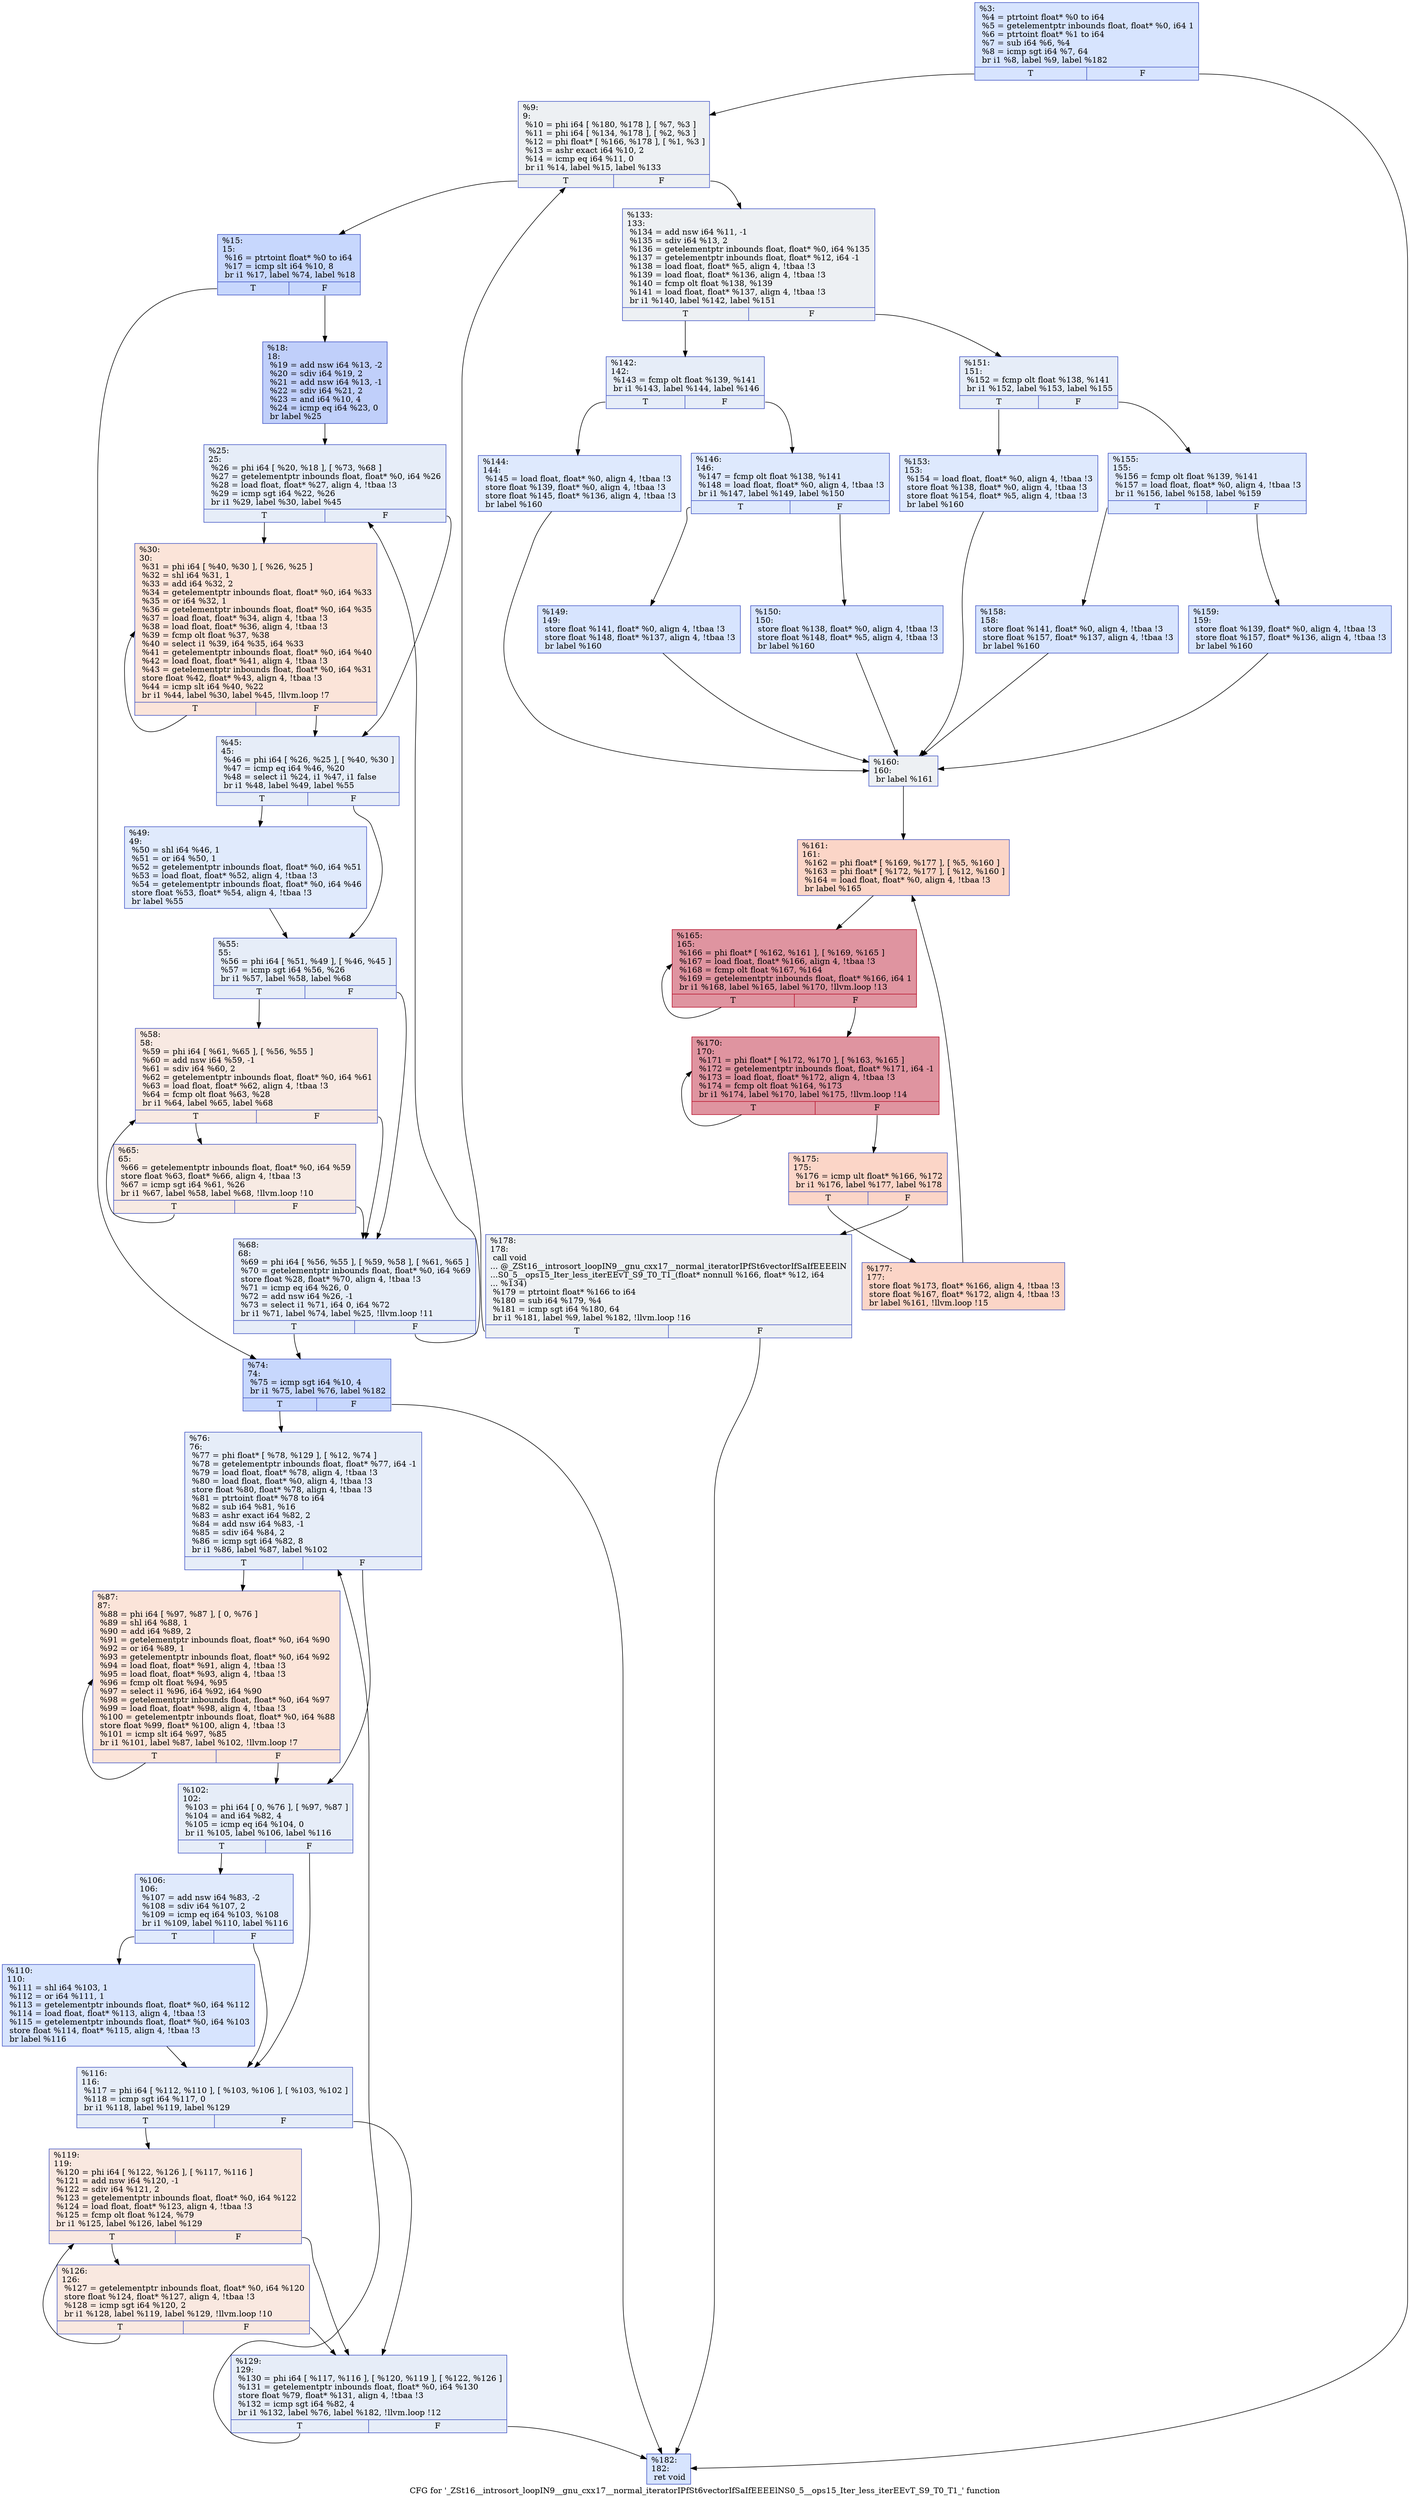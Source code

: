 digraph "CFG for '_ZSt16__introsort_loopIN9__gnu_cxx17__normal_iteratorIPfSt6vectorIfSaIfEEEElNS0_5__ops15_Iter_less_iterEEvT_S9_T0_T1_' function" {
	label="CFG for '_ZSt16__introsort_loopIN9__gnu_cxx17__normal_iteratorIPfSt6vectorIfSaIfEEEElNS0_5__ops15_Iter_less_iterEEvT_S9_T0_T1_' function";

	Node0x5635737c4430 [shape=record,color="#3d50c3ff", style=filled, fillcolor="#a5c3fe70",label="{%3:\l  %4 = ptrtoint float* %0 to i64\l  %5 = getelementptr inbounds float, float* %0, i64 1\l  %6 = ptrtoint float* %1 to i64\l  %7 = sub i64 %6, %4\l  %8 = icmp sgt i64 %7, 64\l  br i1 %8, label %9, label %182\l|{<s0>T|<s1>F}}"];
	Node0x5635737c4430:s0 -> Node0x5635737c4530;
	Node0x5635737c4430:s1 -> Node0x5635737c47b0;
	Node0x5635737c4530 [shape=record,color="#3d50c3ff", style=filled, fillcolor="#d6dce470",label="{%9:\l9:                                                \l  %10 = phi i64 [ %180, %178 ], [ %7, %3 ]\l  %11 = phi i64 [ %134, %178 ], [ %2, %3 ]\l  %12 = phi float* [ %166, %178 ], [ %1, %3 ]\l  %13 = ashr exact i64 %10, 2\l  %14 = icmp eq i64 %11, 0\l  br i1 %14, label %15, label %133\l|{<s0>T|<s1>F}}"];
	Node0x5635737c4530:s0 -> Node0x5635737c4c40;
	Node0x5635737c4530:s1 -> Node0x5635737c4cd0;
	Node0x5635737c4c40 [shape=record,color="#3d50c3ff", style=filled, fillcolor="#81a4fb70",label="{%15:\l15:                                               \l  %16 = ptrtoint float* %0 to i64\l  %17 = icmp slt i64 %10, 8\l  br i1 %17, label %74, label %18\l|{<s0>T|<s1>F}}"];
	Node0x5635737c4c40:s0 -> Node0x5635737c4eb0;
	Node0x5635737c4c40:s1 -> Node0x5635737c4f00;
	Node0x5635737c4f00 [shape=record,color="#3d50c3ff", style=filled, fillcolor="#7093f370",label="{%18:\l18:                                               \l  %19 = add nsw i64 %13, -2\l  %20 = sdiv i64 %19, 2\l  %21 = add nsw i64 %13, -1\l  %22 = sdiv i64 %21, 2\l  %23 = and i64 %10, 4\l  %24 = icmp eq i64 %23, 0\l  br label %25\l}"];
	Node0x5635737c4f00 -> Node0x5635737c5430;
	Node0x5635737c5430 [shape=record,color="#3d50c3ff", style=filled, fillcolor="#c7d7f070",label="{%25:\l25:                                               \l  %26 = phi i64 [ %20, %18 ], [ %73, %68 ]\l  %27 = getelementptr inbounds float, float* %0, i64 %26\l  %28 = load float, float* %27, align 4, !tbaa !3\l  %29 = icmp sgt i64 %22, %26\l  br i1 %29, label %30, label %45\l|{<s0>T|<s1>F}}"];
	Node0x5635737c5430:s0 -> Node0x5635737c57a0;
	Node0x5635737c5430:s1 -> Node0x5635737c5830;
	Node0x5635737c57a0 [shape=record,color="#3d50c3ff", style=filled, fillcolor="#f5c1a970",label="{%30:\l30:                                               \l  %31 = phi i64 [ %40, %30 ], [ %26, %25 ]\l  %32 = shl i64 %31, 1\l  %33 = add i64 %32, 2\l  %34 = getelementptr inbounds float, float* %0, i64 %33\l  %35 = or i64 %32, 1\l  %36 = getelementptr inbounds float, float* %0, i64 %35\l  %37 = load float, float* %34, align 4, !tbaa !3\l  %38 = load float, float* %36, align 4, !tbaa !3\l  %39 = fcmp olt float %37, %38\l  %40 = select i1 %39, i64 %35, i64 %33\l  %41 = getelementptr inbounds float, float* %0, i64 %40\l  %42 = load float, float* %41, align 4, !tbaa !3\l  %43 = getelementptr inbounds float, float* %0, i64 %31\l  store float %42, float* %43, align 4, !tbaa !3\l  %44 = icmp slt i64 %40, %22\l  br i1 %44, label %30, label %45, !llvm.loop !7\l|{<s0>T|<s1>F}}"];
	Node0x5635737c57a0:s0 -> Node0x5635737c57a0;
	Node0x5635737c57a0:s1 -> Node0x5635737c5830;
	Node0x5635737c5830 [shape=record,color="#3d50c3ff", style=filled, fillcolor="#c7d7f070",label="{%45:\l45:                                               \l  %46 = phi i64 [ %26, %25 ], [ %40, %30 ]\l  %47 = icmp eq i64 %46, %20\l  %48 = select i1 %24, i1 %47, i1 false\l  br i1 %48, label %49, label %55\l|{<s0>T|<s1>F}}"];
	Node0x5635737c5830:s0 -> Node0x5635737c6510;
	Node0x5635737c5830:s1 -> Node0x5635737c6560;
	Node0x5635737c6510 [shape=record,color="#3d50c3ff", style=filled, fillcolor="#b9d0f970",label="{%49:\l49:                                               \l  %50 = shl i64 %46, 1\l  %51 = or i64 %50, 1\l  %52 = getelementptr inbounds float, float* %0, i64 %51\l  %53 = load float, float* %52, align 4, !tbaa !3\l  %54 = getelementptr inbounds float, float* %0, i64 %46\l  store float %53, float* %54, align 4, !tbaa !3\l  br label %55\l}"];
	Node0x5635737c6510 -> Node0x5635737c6560;
	Node0x5635737c6560 [shape=record,color="#3d50c3ff", style=filled, fillcolor="#c7d7f070",label="{%55:\l55:                                               \l  %56 = phi i64 [ %51, %49 ], [ %46, %45 ]\l  %57 = icmp sgt i64 %56, %26\l  br i1 %57, label %58, label %68\l|{<s0>T|<s1>F}}"];
	Node0x5635737c6560:s0 -> Node0x5635737c6bb0;
	Node0x5635737c6560:s1 -> Node0x5635737c5520;
	Node0x5635737c6bb0 [shape=record,color="#3d50c3ff", style=filled, fillcolor="#efcebd70",label="{%58:\l58:                                               \l  %59 = phi i64 [ %61, %65 ], [ %56, %55 ]\l  %60 = add nsw i64 %59, -1\l  %61 = sdiv i64 %60, 2\l  %62 = getelementptr inbounds float, float* %0, i64 %61\l  %63 = load float, float* %62, align 4, !tbaa !3\l  %64 = fcmp olt float %63, %28\l  br i1 %64, label %65, label %68\l|{<s0>T|<s1>F}}"];
	Node0x5635737c6bb0:s0 -> Node0x5635737c6cb0;
	Node0x5635737c6bb0:s1 -> Node0x5635737c5520;
	Node0x5635737c6cb0 [shape=record,color="#3d50c3ff", style=filled, fillcolor="#eed0c070",label="{%65:\l65:                                               \l  %66 = getelementptr inbounds float, float* %0, i64 %59\l  store float %63, float* %66, align 4, !tbaa !3\l  %67 = icmp sgt i64 %61, %26\l  br i1 %67, label %58, label %68, !llvm.loop !10\l|{<s0>T|<s1>F}}"];
	Node0x5635737c6cb0:s0 -> Node0x5635737c6bb0;
	Node0x5635737c6cb0:s1 -> Node0x5635737c5520;
	Node0x5635737c5520 [shape=record,color="#3d50c3ff", style=filled, fillcolor="#c7d7f070",label="{%68:\l68:                                               \l  %69 = phi i64 [ %56, %55 ], [ %59, %58 ], [ %61, %65 ]\l  %70 = getelementptr inbounds float, float* %0, i64 %69\l  store float %28, float* %70, align 4, !tbaa !3\l  %71 = icmp eq i64 %26, 0\l  %72 = add nsw i64 %26, -1\l  %73 = select i1 %71, i64 0, i64 %72\l  br i1 %71, label %74, label %25, !llvm.loop !11\l|{<s0>T|<s1>F}}"];
	Node0x5635737c5520:s0 -> Node0x5635737c4eb0;
	Node0x5635737c5520:s1 -> Node0x5635737c5430;
	Node0x5635737c4eb0 [shape=record,color="#3d50c3ff", style=filled, fillcolor="#81a4fb70",label="{%74:\l74:                                               \l  %75 = icmp sgt i64 %10, 4\l  br i1 %75, label %76, label %182\l|{<s0>T|<s1>F}}"];
	Node0x5635737c4eb0:s0 -> Node0x5635737b7250;
	Node0x5635737c4eb0:s1 -> Node0x5635737c47b0;
	Node0x5635737b7250 [shape=record,color="#3d50c3ff", style=filled, fillcolor="#c7d7f070",label="{%76:\l76:                                               \l  %77 = phi float* [ %78, %129 ], [ %12, %74 ]\l  %78 = getelementptr inbounds float, float* %77, i64 -1\l  %79 = load float, float* %78, align 4, !tbaa !3\l  %80 = load float, float* %0, align 4, !tbaa !3\l  store float %80, float* %78, align 4, !tbaa !3\l  %81 = ptrtoint float* %78 to i64\l  %82 = sub i64 %81, %16\l  %83 = ashr exact i64 %82, 2\l  %84 = add nsw i64 %83, -1\l  %85 = sdiv i64 %84, 2\l  %86 = icmp sgt i64 %82, 8\l  br i1 %86, label %87, label %102\l|{<s0>T|<s1>F}}"];
	Node0x5635737b7250:s0 -> Node0x5635737c8ae0;
	Node0x5635737b7250:s1 -> Node0x5635737c8b30;
	Node0x5635737c8ae0 [shape=record,color="#3d50c3ff", style=filled, fillcolor="#f5c1a970",label="{%87:\l87:                                               \l  %88 = phi i64 [ %97, %87 ], [ 0, %76 ]\l  %89 = shl i64 %88, 1\l  %90 = add i64 %89, 2\l  %91 = getelementptr inbounds float, float* %0, i64 %90\l  %92 = or i64 %89, 1\l  %93 = getelementptr inbounds float, float* %0, i64 %92\l  %94 = load float, float* %91, align 4, !tbaa !3\l  %95 = load float, float* %93, align 4, !tbaa !3\l  %96 = fcmp olt float %94, %95\l  %97 = select i1 %96, i64 %92, i64 %90\l  %98 = getelementptr inbounds float, float* %0, i64 %97\l  %99 = load float, float* %98, align 4, !tbaa !3\l  %100 = getelementptr inbounds float, float* %0, i64 %88\l  store float %99, float* %100, align 4, !tbaa !3\l  %101 = icmp slt i64 %97, %85\l  br i1 %101, label %87, label %102, !llvm.loop !7\l|{<s0>T|<s1>F}}"];
	Node0x5635737c8ae0:s0 -> Node0x5635737c8ae0;
	Node0x5635737c8ae0:s1 -> Node0x5635737c8b30;
	Node0x5635737c8b30 [shape=record,color="#3d50c3ff", style=filled, fillcolor="#c7d7f070",label="{%102:\l102:                                              \l  %103 = phi i64 [ 0, %76 ], [ %97, %87 ]\l  %104 = and i64 %82, 4\l  %105 = icmp eq i64 %104, 0\l  br i1 %105, label %106, label %116\l|{<s0>T|<s1>F}}"];
	Node0x5635737c8b30:s0 -> Node0x5635737c9d90;
	Node0x5635737c8b30:s1 -> Node0x5635737c9de0;
	Node0x5635737c9d90 [shape=record,color="#3d50c3ff", style=filled, fillcolor="#b9d0f970",label="{%106:\l106:                                              \l  %107 = add nsw i64 %83, -2\l  %108 = sdiv i64 %107, 2\l  %109 = icmp eq i64 %103, %108\l  br i1 %109, label %110, label %116\l|{<s0>T|<s1>F}}"];
	Node0x5635737c9d90:s0 -> Node0x5635737ca090;
	Node0x5635737c9d90:s1 -> Node0x5635737c9de0;
	Node0x5635737ca090 [shape=record,color="#3d50c3ff", style=filled, fillcolor="#a5c3fe70",label="{%110:\l110:                                              \l  %111 = shl i64 %103, 1\l  %112 = or i64 %111, 1\l  %113 = getelementptr inbounds float, float* %0, i64 %112\l  %114 = load float, float* %113, align 4, !tbaa !3\l  %115 = getelementptr inbounds float, float* %0, i64 %103\l  store float %114, float* %115, align 4, !tbaa !3\l  br label %116\l}"];
	Node0x5635737ca090 -> Node0x5635737c9de0;
	Node0x5635737c9de0 [shape=record,color="#3d50c3ff", style=filled, fillcolor="#c7d7f070",label="{%116:\l116:                                              \l  %117 = phi i64 [ %112, %110 ], [ %103, %106 ], [ %103, %102 ]\l  %118 = icmp sgt i64 %117, 0\l  br i1 %118, label %119, label %129\l|{<s0>T|<s1>F}}"];
	Node0x5635737c9de0:s0 -> Node0x5635737ca6c0;
	Node0x5635737c9de0:s1 -> Node0x5635737b7350;
	Node0x5635737ca6c0 [shape=record,color="#3d50c3ff", style=filled, fillcolor="#f1ccb870",label="{%119:\l119:                                              \l  %120 = phi i64 [ %122, %126 ], [ %117, %116 ]\l  %121 = add nsw i64 %120, -1\l  %122 = sdiv i64 %121, 2\l  %123 = getelementptr inbounds float, float* %0, i64 %122\l  %124 = load float, float* %123, align 4, !tbaa !3\l  %125 = fcmp olt float %124, %79\l  br i1 %125, label %126, label %129\l|{<s0>T|<s1>F}}"];
	Node0x5635737ca6c0:s0 -> Node0x5635737ca7c0;
	Node0x5635737ca6c0:s1 -> Node0x5635737b7350;
	Node0x5635737ca7c0 [shape=record,color="#3d50c3ff", style=filled, fillcolor="#f1ccb870",label="{%126:\l126:                                              \l  %127 = getelementptr inbounds float, float* %0, i64 %120\l  store float %124, float* %127, align 4, !tbaa !3\l  %128 = icmp sgt i64 %120, 2\l  br i1 %128, label %119, label %129, !llvm.loop !10\l|{<s0>T|<s1>F}}"];
	Node0x5635737ca7c0:s0 -> Node0x5635737ca6c0;
	Node0x5635737ca7c0:s1 -> Node0x5635737b7350;
	Node0x5635737b7350 [shape=record,color="#3d50c3ff", style=filled, fillcolor="#c7d7f070",label="{%129:\l129:                                              \l  %130 = phi i64 [ %117, %116 ], [ %120, %119 ], [ %122, %126 ]\l  %131 = getelementptr inbounds float, float* %0, i64 %130\l  store float %79, float* %131, align 4, !tbaa !3\l  %132 = icmp sgt i64 %82, 4\l  br i1 %132, label %76, label %182, !llvm.loop !12\l|{<s0>T|<s1>F}}"];
	Node0x5635737b7350:s0 -> Node0x5635737b7250;
	Node0x5635737b7350:s1 -> Node0x5635737c47b0;
	Node0x5635737c4cd0 [shape=record,color="#3d50c3ff", style=filled, fillcolor="#d6dce470",label="{%133:\l133:                                              \l  %134 = add nsw i64 %11, -1\l  %135 = sdiv i64 %13, 2\l  %136 = getelementptr inbounds float, float* %0, i64 %135\l  %137 = getelementptr inbounds float, float* %12, i64 -1\l  %138 = load float, float* %5, align 4, !tbaa !3\l  %139 = load float, float* %136, align 4, !tbaa !3\l  %140 = fcmp olt float %138, %139\l  %141 = load float, float* %137, align 4, !tbaa !3\l  br i1 %140, label %142, label %151\l|{<s0>T|<s1>F}}"];
	Node0x5635737c4cd0:s0 -> Node0x5635737cc4e0;
	Node0x5635737c4cd0:s1 -> Node0x5635737cc530;
	Node0x5635737cc4e0 [shape=record,color="#3d50c3ff", style=filled, fillcolor="#c7d7f070",label="{%142:\l142:                                              \l  %143 = fcmp olt float %139, %141\l  br i1 %143, label %144, label %146\l|{<s0>T|<s1>F}}"];
	Node0x5635737cc4e0:s0 -> Node0x5635737cc6c0;
	Node0x5635737cc4e0:s1 -> Node0x5635737cc710;
	Node0x5635737cc6c0 [shape=record,color="#3d50c3ff", style=filled, fillcolor="#b5cdfa70",label="{%144:\l144:                                              \l  %145 = load float, float* %0, align 4, !tbaa !3\l  store float %139, float* %0, align 4, !tbaa !3\l  store float %145, float* %136, align 4, !tbaa !3\l  br label %160\l}"];
	Node0x5635737cc6c0 -> Node0x5635737cc9a0;
	Node0x5635737cc710 [shape=record,color="#3d50c3ff", style=filled, fillcolor="#b5cdfa70",label="{%146:\l146:                                              \l  %147 = fcmp olt float %138, %141\l  %148 = load float, float* %0, align 4, !tbaa !3\l  br i1 %147, label %149, label %150\l|{<s0>T|<s1>F}}"];
	Node0x5635737cc710:s0 -> Node0x5635737ccb60;
	Node0x5635737cc710:s1 -> Node0x5635737ccbb0;
	Node0x5635737ccb60 [shape=record,color="#3d50c3ff", style=filled, fillcolor="#a5c3fe70",label="{%149:\l149:                                              \l  store float %141, float* %0, align 4, !tbaa !3\l  store float %148, float* %137, align 4, !tbaa !3\l  br label %160\l}"];
	Node0x5635737ccb60 -> Node0x5635737cc9a0;
	Node0x5635737ccbb0 [shape=record,color="#3d50c3ff", style=filled, fillcolor="#a5c3fe70",label="{%150:\l150:                                              \l  store float %138, float* %0, align 4, !tbaa !3\l  store float %148, float* %5, align 4, !tbaa !3\l  br label %160\l}"];
	Node0x5635737ccbb0 -> Node0x5635737cc9a0;
	Node0x5635737cc530 [shape=record,color="#3d50c3ff", style=filled, fillcolor="#c7d7f070",label="{%151:\l151:                                              \l  %152 = fcmp olt float %138, %141\l  br i1 %152, label %153, label %155\l|{<s0>T|<s1>F}}"];
	Node0x5635737cc530:s0 -> Node0x5635737cd0a0;
	Node0x5635737cc530:s1 -> Node0x5635737cd0f0;
	Node0x5635737cd0a0 [shape=record,color="#3d50c3ff", style=filled, fillcolor="#b5cdfa70",label="{%153:\l153:                                              \l  %154 = load float, float* %0, align 4, !tbaa !3\l  store float %138, float* %0, align 4, !tbaa !3\l  store float %154, float* %5, align 4, !tbaa !3\l  br label %160\l}"];
	Node0x5635737cd0a0 -> Node0x5635737cc9a0;
	Node0x5635737cd0f0 [shape=record,color="#3d50c3ff", style=filled, fillcolor="#b5cdfa70",label="{%155:\l155:                                              \l  %156 = fcmp olt float %139, %141\l  %157 = load float, float* %0, align 4, !tbaa !3\l  br i1 %156, label %158, label %159\l|{<s0>T|<s1>F}}"];
	Node0x5635737cd0f0:s0 -> Node0x5635737cd4f0;
	Node0x5635737cd0f0:s1 -> Node0x5635737cd540;
	Node0x5635737cd4f0 [shape=record,color="#3d50c3ff", style=filled, fillcolor="#a5c3fe70",label="{%158:\l158:                                              \l  store float %141, float* %0, align 4, !tbaa !3\l  store float %157, float* %137, align 4, !tbaa !3\l  br label %160\l}"];
	Node0x5635737cd4f0 -> Node0x5635737cc9a0;
	Node0x5635737cd540 [shape=record,color="#3d50c3ff", style=filled, fillcolor="#a5c3fe70",label="{%159:\l159:                                              \l  store float %139, float* %0, align 4, !tbaa !3\l  store float %157, float* %136, align 4, !tbaa !3\l  br label %160\l}"];
	Node0x5635737cd540 -> Node0x5635737cc9a0;
	Node0x5635737cc9a0 [shape=record,color="#3d50c3ff", style=filled, fillcolor="#d6dce470",label="{%160:\l160:                                              \l  br label %161\l}"];
	Node0x5635737cc9a0 -> Node0x5635737bb6e0;
	Node0x5635737bb6e0 [shape=record,color="#3d50c3ff", style=filled, fillcolor="#f5a08170",label="{%161:\l161:                                              \l  %162 = phi float* [ %169, %177 ], [ %5, %160 ]\l  %163 = phi float* [ %172, %177 ], [ %12, %160 ]\l  %164 = load float, float* %0, align 4, !tbaa !3\l  br label %165\l}"];
	Node0x5635737bb6e0 -> Node0x5635737bb9c0;
	Node0x5635737bb9c0 [shape=record,color="#b70d28ff", style=filled, fillcolor="#b70d2870",label="{%165:\l165:                                              \l  %166 = phi float* [ %162, %161 ], [ %169, %165 ]\l  %167 = load float, float* %166, align 4, !tbaa !3\l  %168 = fcmp olt float %167, %164\l  %169 = getelementptr inbounds float, float* %166, i64 1\l  br i1 %168, label %165, label %170, !llvm.loop !13\l|{<s0>T|<s1>F}}"];
	Node0x5635737bb9c0:s0 -> Node0x5635737bb9c0;
	Node0x5635737bb9c0:s1 -> Node0x5635737bbc30;
	Node0x5635737bbc30 [shape=record,color="#b70d28ff", style=filled, fillcolor="#b70d2870",label="{%170:\l170:                                              \l  %171 = phi float* [ %172, %170 ], [ %163, %165 ]\l  %172 = getelementptr inbounds float, float* %171, i64 -1\l  %173 = load float, float* %172, align 4, !tbaa !3\l  %174 = fcmp olt float %164, %173\l  br i1 %174, label %170, label %175, !llvm.loop !14\l|{<s0>T|<s1>F}}"];
	Node0x5635737bbc30:s0 -> Node0x5635737bbc30;
	Node0x5635737bbc30:s1 -> Node0x5635737ce940;
	Node0x5635737ce940 [shape=record,color="#3d50c3ff", style=filled, fillcolor="#f5a08170",label="{%175:\l175:                                              \l  %176 = icmp ult float* %166, %172\l  br i1 %176, label %177, label %178\l|{<s0>T|<s1>F}}"];
	Node0x5635737ce940:s0 -> Node0x5635737bb7a0;
	Node0x5635737ce940:s1 -> Node0x5635737c48f0;
	Node0x5635737bb7a0 [shape=record,color="#3d50c3ff", style=filled, fillcolor="#f5a08170",label="{%177:\l177:                                              \l  store float %173, float* %166, align 4, !tbaa !3\l  store float %167, float* %172, align 4, !tbaa !3\l  br label %161, !llvm.loop !15\l}"];
	Node0x5635737bb7a0 -> Node0x5635737bb6e0;
	Node0x5635737c48f0 [shape=record,color="#3d50c3ff", style=filled, fillcolor="#d6dce470",label="{%178:\l178:                                              \l  call void\l... @_ZSt16__introsort_loopIN9__gnu_cxx17__normal_iteratorIPfSt6vectorIfSaIfEEEElN\l...S0_5__ops15_Iter_less_iterEEvT_S9_T0_T1_(float* nonnull %166, float* %12, i64\l... %134)\l  %179 = ptrtoint float* %166 to i64\l  %180 = sub i64 %179, %4\l  %181 = icmp sgt i64 %180, 64\l  br i1 %181, label %9, label %182, !llvm.loop !16\l|{<s0>T|<s1>F}}"];
	Node0x5635737c48f0:s0 -> Node0x5635737c4530;
	Node0x5635737c48f0:s1 -> Node0x5635737c47b0;
	Node0x5635737c47b0 [shape=record,color="#3d50c3ff", style=filled, fillcolor="#a5c3fe70",label="{%182:\l182:                                              \l  ret void\l}"];
}
